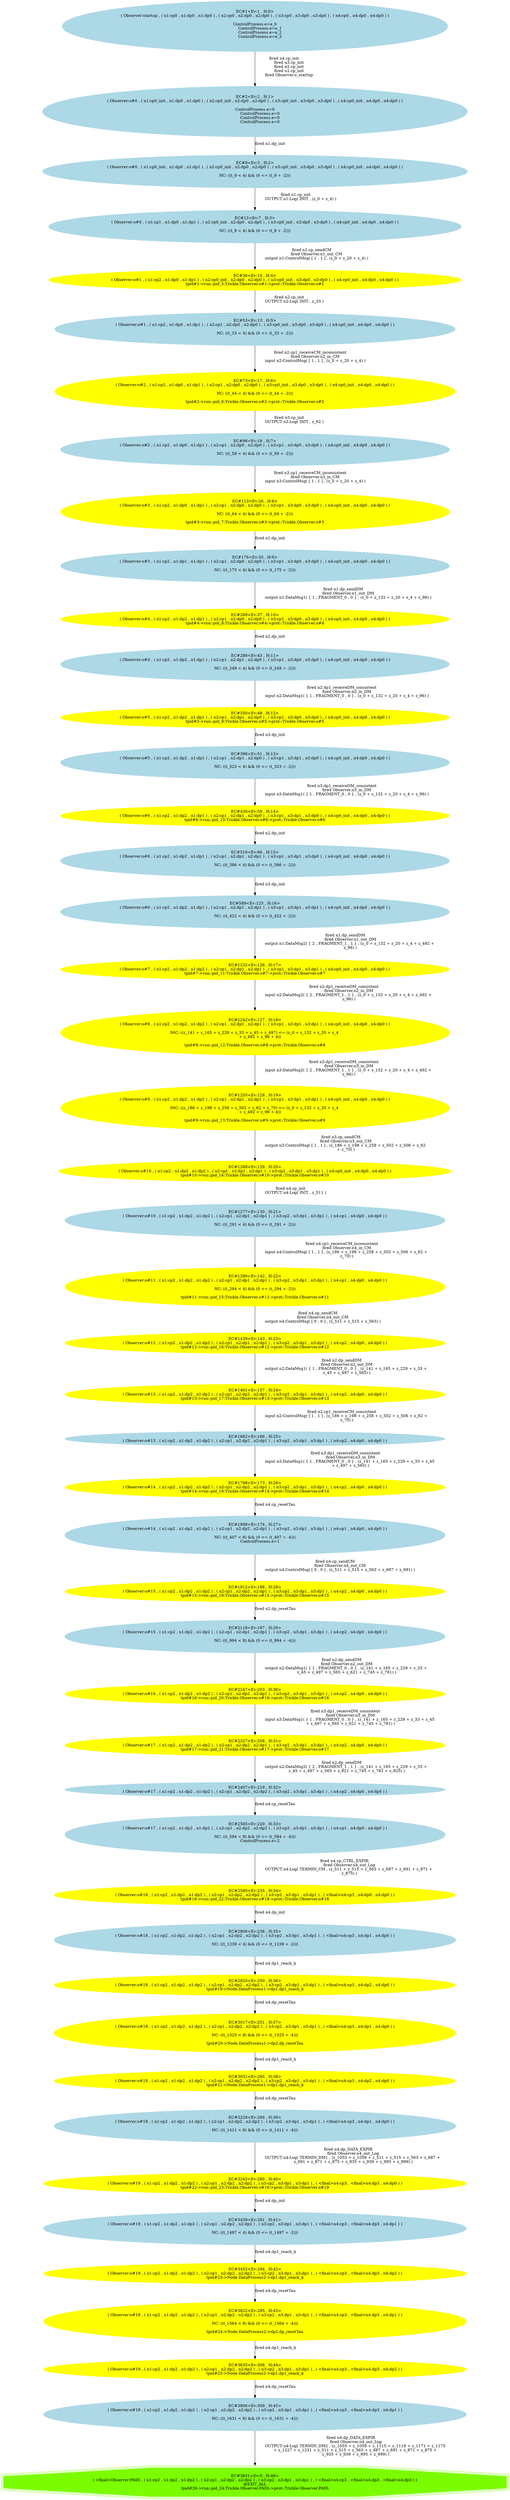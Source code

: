 digraph fscn {
EC1 [
	label="EC#1<Ev:1 , H:0>
( Observer:startup , ( n1:cp0 , n1:dp0 , n1:dp0 ) , ( n2:cp0 , n2:dp0 , n2:dp0 ) , ( n3:cp0 , n3:dp0 , n3:dp0 ) , ( n4:cp0 , n4:dp0 , n4:dp0 ) )

ControlProcess.e=e_0
	ControlProcess.e=e_1
	ControlProcess.e=e_2
	ControlProcess.e=e_3
	"
	color=lightblue
	shape=ellipse
	style=filled
]
EC1 -> EC2 [
	label="fired n4.cp_init
	fired n3.cp_init
	fired n2.cp_init
	fired n1.cp_init
	fired Observer.o_startup
	"
]
EC2 [
	label="EC#2<Ev:2 , H:1>
( Observer:o#0 , ( n1:cp0_init , n1:dp0 , n1:dp0 ) , ( n2:cp0_init , n2:dp0 , n2:dp0 ) , ( n3:cp0_init , n3:dp0 , n3:dp0 ) , ( n4:cp0_init , n4:dp0 , n4:dp0 ) )

ControlProcess.e=0
	ControlProcess.e=0
	ControlProcess.e=0
	ControlProcess.e=0
	"
	color=lightblue
	shape=ellipse
	style=filled
]
EC2 -> EC8 [
	label="fired n1.dp_init
	"
]
EC8 [
	label="EC#8<Ev:3 , H:2>
( Observer:o#0 , ( n1:cp0_init , n1:dp0 , n1:dp1 ) , ( n2:cp0_init , n2:dp0 , n2:dp0 ) , ( n3:cp0_init , n3:dp0 , n3:dp0 ) , ( n4:cp0_init , n4:dp0 , n4:dp0 ) )

NC: ((t_9 < 4) && (0 <= (t_9 + -2)))
	"
	color=lightblue
	shape=ellipse
	style=filled
]
EC8 -> EC12 [
	label="fired n1.cp_init
	OUTPUT n1:Log( INIT , (z_0 + z_4) )
	"
]
EC12 [
	label="EC#12<Ev:7 , H:3>
( Observer:o#0 , ( n1:cp1 , n1:dp0 , n1:dp1 ) , ( n2:cp0_init , n2:dp0 , n2:dp0 ) , ( n3:cp0_init , n3:dp0 , n3:dp0 ) , ( n4:cp0_init , n4:dp0 , n4:dp0 ) )

NC: ((t_8 < 4) && (0 <= (t_8 + -2)))
	"
	color=lightblue
	shape=ellipse
	style=filled
]
EC12 -> EC36 [
	label="fired n1.cp_sendCM
	fired Observer.n1_out_CM
	output n1:ControlMsg( [ 1 , 1 ] , (z_0 + z_20 + z_4) )
	"
]
EC36 [
	label="EC#36<Ev:10 , H:4>
( Observer:o#1 , ( n1:cp2 , n1:dp0 , n1:dp1 ) , ( n2:cp0_init , n2:dp0 , n2:dp0 ) , ( n3:cp0_init , n3:dp0 , n3:dp0 ) , ( n4:cp0_init , n4:dp0 , n4:dp0 ) )
tpid#1->run::pid_5:Trickle.Observer.o#1->prot::Trickle.Observer.o#1"
	color=yellow
	shape=ellipse
	style=filled
]
EC36 -> EC53 [
	label="fired n2.cp_init
	OUTPUT n2:Log( INIT , z_33 )
	"
]
EC53 [
	label="EC#53<Ev:13 , H:5>
( Observer:o#1 , ( n1:cp2 , n1:dp0 , n1:dp1 ) , ( n2:cp1 , n2:dp0 , n2:dp0 ) , ( n3:cp0_init , n3:dp0 , n3:dp0 ) , ( n4:cp0_init , n4:dp0 , n4:dp0 ) )

NC: ((t_33 < 4) && (0 <= (t_33 + -2)))
	"
	color=lightblue
	shape=ellipse
	style=filled
]
EC53 -> EC73 [
	label="fired n2.cp1_receiveCM_inconsistent
	fired Observer.n2_in_CM
	input n2:ControlMsg( [ 1 , 1 ] , (z_0 + z_20 + z_4) )
	"
]
EC73 [
	label="EC#73<Ev:17 , H:6>
( Observer:o#2 , ( n1:cp2 , n1:dp0 , n1:dp1 ) , ( n2:cp1 , n2:dp0 , n2:dp0 ) , ( n3:cp0_init , n3:dp0 , n3:dp0 ) , ( n4:cp0_init , n4:dp0 , n4:dp0 ) )

NC: ((t_44 < 4) && (0 <= (t_44 + -2)))
	
tpid#2->run::pid_6:Trickle.Observer.o#2->prot::Trickle.Observer.o#2"
	color=yellow
	shape=ellipse
	style=filled
]
EC73 -> EC96 [
	label="fired n3.cp_init
	OUTPUT n3:Log( INIT , z_62 )
	"
]
EC96 [
	label="EC#96<Ev:19 , H:7>
( Observer:o#2 , ( n1:cp2 , n1:dp0 , n1:dp1 ) , ( n2:cp1 , n2:dp0 , n2:dp0 ) , ( n3:cp1 , n3:dp0 , n3:dp0 ) , ( n4:cp0_init , n4:dp0 , n4:dp0 ) )

NC: ((t_59 < 4) && (0 <= (t_59 + -2)))
	"
	color=lightblue
	shape=ellipse
	style=filled
]
EC96 -> EC113 [
	label="fired n3.cp1_receiveCM_inconsistent
	fired Observer.n3_in_CM
	input n3:ControlMsg( [ 1 , 1 ] , (z_0 + z_20 + z_4) )
	"
]
EC113 [
	label="EC#113<Ev:26 , H:8>
( Observer:o#3 , ( n1:cp2 , n1:dp0 , n1:dp1 ) , ( n2:cp1 , n2:dp0 , n2:dp0 ) , ( n3:cp1 , n3:dp0 , n3:dp0 ) , ( n4:cp0_init , n4:dp0 , n4:dp0 ) )

NC: ((t_64 < 4) && (0 <= (t_64 + -2)))
	
tpid#3->run::pid_7:Trickle.Observer.o#3->prot::Trickle.Observer.o#3"
	color=yellow
	shape=ellipse
	style=filled
]
EC113 -> EC176 [
	label="fired n1.dp_init
	"
]
EC176 [
	label="EC#176<Ev:35 , H:9>
( Observer:o#3 , ( n1:cp2 , n1:dp1 , n1:dp1 ) , ( n2:cp1 , n2:dp0 , n2:dp0 ) , ( n3:cp1 , n3:dp0 , n3:dp0 ) , ( n4:cp0_init , n4:dp0 , n4:dp0 ) )

NC: ((t_175 < 4) && (0 <= (t_175 + -2)))
	"
	color=lightblue
	shape=ellipse
	style=filled
]
EC176 -> EC269 [
	label="fired n1.dp_sendDM
	fired Observer.n1_out_DM
	output n1:DataMsg1( { 1 , FRAGMENT_0 , 0 } , (z_0 + z_132 + z_20 + z_4 + z_96) )
	"
]
EC269 [
	label="EC#269<Ev:37 , H:10>
( Observer:o#4 , ( n1:cp2 , n1:dp2 , n1:dp1 ) , ( n2:cp1 , n2:dp0 , n2:dp0 ) , ( n3:cp1 , n3:dp0 , n3:dp0 ) , ( n4:cp0_init , n4:dp0 , n4:dp0 ) )
tpid#4->run::pid_8:Trickle.Observer.o#4->prot::Trickle.Observer.o#4"
	color=yellow
	shape=ellipse
	style=filled
]
EC269 -> EC286 [
	label="fired n2.dp_init
	"
]
EC286 [
	label="EC#286<Ev:43 , H:11>
( Observer:o#4 , ( n1:cp2 , n1:dp2 , n1:dp1 ) , ( n2:cp1 , n2:dp1 , n2:dp0 ) , ( n3:cp1 , n3:dp0 , n3:dp0 ) , ( n4:cp0_init , n4:dp0 , n4:dp0 ) )

NC: ((t_249 < 4) && (0 <= (t_249 + -2)))
	"
	color=lightblue
	shape=ellipse
	style=filled
]
EC286 -> EC350 [
	label="fired n2.dp1_receiveDM_consistent
	fired Observer.n2_in_DM
	input n2:DataMsg1( { 1 , FRAGMENT_0 , 0 } , (z_0 + z_132 + z_20 + z_4 + z_96) )
	"
]
EC350 [
	label="EC#350<Ev:48 , H:12>
( Observer:o#5 , ( n1:cp2 , n1:dp2 , n1:dp1 ) , ( n2:cp1 , n2:dp1 , n2:dp0 ) , ( n3:cp1 , n3:dp0 , n3:dp0 ) , ( n4:cp0_init , n4:dp0 , n4:dp0 ) )
tpid#5->run::pid_9:Trickle.Observer.o#5->prot::Trickle.Observer.o#5"
	color=yellow
	shape=ellipse
	style=filled
]
EC350 -> EC398 [
	label="fired n3.dp_init
	"
]
EC398 [
	label="EC#398<Ev:51 , H:13>
( Observer:o#5 , ( n1:cp2 , n1:dp2 , n1:dp1 ) , ( n2:cp1 , n2:dp1 , n2:dp0 ) , ( n3:cp1 , n3:dp1 , n3:dp0 ) , ( n4:cp0_init , n4:dp0 , n4:dp0 ) )

NC: ((t_323 < 4) && (0 <= (t_323 + -2)))
	"
	color=lightblue
	shape=ellipse
	style=filled
]
EC398 -> EC430 [
	label="fired n3.dp1_receiveDM_consistent
	fired Observer.n3_in_DM
	input n3:DataMsg1( { 1 , FRAGMENT_0 , 0 } , (z_0 + z_132 + z_20 + z_4 + z_96) )
	"
]
EC430 [
	label="EC#430<Ev:59 , H:14>
( Observer:o#6 , ( n1:cp2 , n1:dp2 , n1:dp1 ) , ( n2:cp1 , n2:dp1 , n2:dp0 ) , ( n3:cp1 , n3:dp1 , n3:dp0 ) , ( n4:cp0_init , n4:dp0 , n4:dp0 ) )
tpid#6->run::pid_10:Trickle.Observer.o#6->prot::Trickle.Observer.o#6"
	color=yellow
	shape=ellipse
	style=filled
]
EC430 -> EC516 [
	label="fired n2.dp_init
	"
]
EC516 [
	label="EC#516<Ev:66 , H:15>
( Observer:o#6 , ( n1:cp2 , n1:dp2 , n1:dp1 ) , ( n2:cp1 , n2:dp1 , n2:dp1 ) , ( n3:cp1 , n3:dp1 , n3:dp0 ) , ( n4:cp0_init , n4:dp0 , n4:dp0 ) )

NC: ((t_386 < 4) && (0 <= (t_386 + -2)))
	"
	color=lightblue
	shape=ellipse
	style=filled
]
EC516 -> EC589 [
	label="fired n3.dp_init
	"
]
EC589 [
	label="EC#589<Ev:125 , H:16>
( Observer:o#6 , ( n1:cp2 , n1:dp2 , n1:dp1 ) , ( n2:cp1 , n2:dp1 , n2:dp1 ) , ( n3:cp1 , n3:dp1 , n3:dp1 ) , ( n4:cp0_init , n4:dp0 , n4:dp0 ) )

NC: ((t_422 < 4) && (0 <= (t_422 + -2)))
	"
	color=lightblue
	shape=ellipse
	style=filled
]
EC589 -> EC1232 [
	label="fired n1.dp_sendDM
	fired Observer.n1_out_DM
	output n1:DataMsg2( { 2 , FRAGMENT_1 , 1 } , (z_0 + z_132 + z_20 + z_4 + z_492 + 
	z_96) )
	"
]
EC1232 [
	label="EC#1232<Ev:126 , H:17>
( Observer:o#7 , ( n1:cp2 , n1:dp2 , n1:dp2 ) , ( n2:cp1 , n2:dp1 , n2:dp1 ) , ( n3:cp1 , n3:dp1 , n3:dp1 ) , ( n4:cp0_init , n4:dp0 , n4:dp0 ) )
tpid#7->run::pid_11:Trickle.Observer.o#7->prot::Trickle.Observer.o#7"
	color=yellow
	shape=ellipse
	style=filled
]
EC1232 -> EC1242 [
	label="fired n2.dp1_receiveDM_consistent
	fired Observer.n2_in_DM
	input n2:DataMsg2( { 2 , FRAGMENT_1 , 1 } , (z_0 + z_132 + z_20 + z_4 + z_492 + 
	z_96) )
	"
]
EC1242 [
	label="EC#1242<Ev:127 , H:18>
( Observer:o#8 , ( n1:cp2 , n1:dp2 , n1:dp2 ) , ( n2:cp1 , n2:dp1 , n2:dp1 ) , ( n3:cp1 , n3:dp1 , n3:dp1 ) , ( n4:cp0_init , n4:dp0 , n4:dp0 ) )

NtC: ((z_141 + z_165 + z_229 + z_33 + z_45 + z_497) <= (z_0 + z_132 + z_20 + z_4 
	+ z_492 + z_96 + 4))
	
tpid#8->run::pid_12:Trickle.Observer.o#8->prot::Trickle.Observer.o#8"
	color=yellow
	shape=ellipse
	style=filled
]
EC1242 -> EC1255 [
	label="fired n3.dp1_receiveDM_consistent
	fired Observer.n3_in_DM
	input n3:DataMsg2( { 2 , FRAGMENT_1 , 1 } , (z_0 + z_132 + z_20 + z_4 + z_492 + 
	z_96) )
	"
]
EC1255 [
	label="EC#1255<Ev:128 , H:19>
( Observer:o#9 , ( n1:cp2 , n1:dp2 , n1:dp2 ) , ( n2:cp1 , n2:dp1 , n2:dp1 ) , ( n3:cp1 , n3:dp1 , n3:dp1 ) , ( n4:cp0_init , n4:dp0 , n4:dp0 ) )

NtC: ((z_186 + z_198 + z_258 + z_502 + z_62 + z_70) <= (z_0 + z_132 + z_20 + z_4 
	+ z_492 + z_96 + 4))
	
tpid#9->run::pid_13:Trickle.Observer.o#9->prot::Trickle.Observer.o#9"
	color=yellow
	shape=ellipse
	style=filled
]
EC1255 -> EC1268 [
	label="fired n3.cp_sendCM
	fired Observer.n3_out_CM
	output n3:ControlMsg( [ 1 , 1 ] , (z_186 + z_198 + z_258 + z_502 + z_506 + z_62 
	+ z_70) )
	"
]
EC1268 [
	label="EC#1268<Ev:129 , H:20>
( Observer:o#10 , ( n1:cp2 , n1:dp2 , n1:dp2 ) , ( n2:cp1 , n2:dp1 , n2:dp1 ) , ( n3:cp2 , n3:dp1 , n3:dp1 ) , ( n4:cp0_init , n4:dp0 , n4:dp0 ) )
tpid#10->run::pid_14:Trickle.Observer.o#10->prot::Trickle.Observer.o#10"
	color=yellow
	shape=ellipse
	style=filled
]
EC1268 -> EC1277 [
	label="fired n4.cp_init
	OUTPUT n4:Log( INIT , z_511 )
	"
]
EC1277 [
	label="EC#1277<Ev:130 , H:21>
( Observer:o#10 , ( n1:cp2 , n1:dp2 , n1:dp2 ) , ( n2:cp1 , n2:dp1 , n2:dp1 ) , ( n3:cp2 , n3:dp1 , n3:dp1 ) , ( n4:cp1 , n4:dp0 , n4:dp0 ) )

NC: ((t_291 < 4) && (0 <= (t_291 + -2)))
	"
	color=lightblue
	shape=ellipse
	style=filled
]
EC1277 -> EC1290 [
	label="fired n4.cp1_receiveCM_inconsistent
	fired Observer.n4_in_CM
	input n4:ControlMsg( [ 1 , 1 ] , (z_186 + z_198 + z_258 + z_502 + z_506 + z_62 + 
	z_70) )
	"
]
EC1290 [
	label="EC#1290<Ev:142 , H:22>
( Observer:o#11 , ( n1:cp2 , n1:dp2 , n1:dp2 ) , ( n2:cp1 , n2:dp1 , n2:dp1 ) , ( n3:cp2 , n3:dp1 , n3:dp1 ) , ( n4:cp1 , n4:dp0 , n4:dp0 ) )

NC: ((t_294 < 4) && (0 <= (t_294 + -2)))
	
tpid#11->run::pid_15:Trickle.Observer.o#11->prot::Trickle.Observer.o#11"
	color=yellow
	shape=ellipse
	style=filled
]
EC1290 -> EC1439 [
	label="fired n4.cp_sendCM
	fired Observer.n4_out_CM
	output n4:ControlMsg( [ 0 , 0 ] , (z_511 + z_515 + z_563) )
	"
]
EC1439 [
	label="EC#1439<Ev:143 , H:23>
( Observer:o#12 , ( n1:cp2 , n1:dp2 , n1:dp2 ) , ( n2:cp1 , n2:dp1 , n2:dp1 ) , ( n3:cp2 , n3:dp1 , n3:dp1 ) , ( n4:cp2 , n4:dp0 , n4:dp0 ) )
tpid#12->run::pid_16:Trickle.Observer.o#12->prot::Trickle.Observer.o#12"
	color=yellow
	shape=ellipse
	style=filled
]
EC1439 -> EC1461 [
	label="fired n2.dp_sendDM
	fired Observer.n2_out_DM
	output n2:DataMsg1( { 1 , FRAGMENT_0 , 0 } , (z_141 + z_165 + z_229 + z_33 + 
	z_45 + z_497 + z_565) )
	"
]
EC1461 [
	label="EC#1461<Ev:157 , H:24>
( Observer:o#13 , ( n1:cp2 , n1:dp2 , n1:dp2 ) , ( n2:cp1 , n2:dp2 , n2:dp1 ) , ( n3:cp2 , n3:dp1 , n3:dp1 ) , ( n4:cp2 , n4:dp0 , n4:dp0 ) )
tpid#13->run::pid_17:Trickle.Observer.o#13->prot::Trickle.Observer.o#13"
	color=yellow
	shape=ellipse
	style=filled
]
EC1461 -> EC1662 [
	label="fired n2.cp1_receiveCM_consistent
	input n2:ControlMsg( [ 1 , 1 ] , (z_186 + z_198 + z_258 + z_502 + z_506 + z_62 + 
	z_70) )
	"
]
EC1662 [
	label="EC#1662<Ev:166 , H:25>
( Observer:o#13 , ( n1:cp2 , n1:dp2 , n1:dp2 ) , ( n2:cp1 , n2:dp2 , n2:dp1 ) , ( n3:cp2 , n3:dp1 , n3:dp1 ) , ( n4:cp2 , n4:dp0 , n4:dp0 ) )"
	color=lightblue
	shape=ellipse
	style=filled
]
EC1662 -> EC1798 [
	label="fired n3.dp1_receiveDM_consistent
	fired Observer.n3_in_DM
	input n3:DataMsg1( { 1 , FRAGMENT_0 , 0 } , (z_141 + z_165 + z_229 + z_33 + z_45 
	+ z_497 + z_565) )
	"
]
EC1798 [
	label="EC#1798<Ev:173 , H:26>
( Observer:o#14 , ( n1:cp2 , n1:dp2 , n1:dp2 ) , ( n2:cp1 , n2:dp2 , n2:dp1 ) , ( n3:cp2 , n3:dp1 , n3:dp1 ) , ( n4:cp2 , n4:dp0 , n4:dp0 ) )
tpid#14->run::pid_18:Trickle.Observer.o#14->prot::Trickle.Observer.o#14"
	color=yellow
	shape=ellipse
	style=filled
]
EC1798 -> EC1898 [
	label="fired n4.cp_resetTau
	"
]
EC1898 [
	label="EC#1898<Ev:174 , H:27>
( Observer:o#14 , ( n1:cp2 , n1:dp2 , n1:dp2 ) , ( n2:cp1 , n2:dp2 , n2:dp1 ) , ( n3:cp2 , n3:dp1 , n3:dp1 ) , ( n4:cp1 , n4:dp0 , n4:dp0 ) )

NC: ((t_407 < 8) && (0 <= (t_407 + -4)))
	ControlProcess.e=1
	"
	color=lightblue
	shape=ellipse
	style=filled
]
EC1898 -> EC1912 [
	label="fired n4.cp_sendCM
	fired Observer.n4_out_CM
	output n4:ControlMsg( [ 0 , 0 ] , (z_511 + z_515 + z_563 + z_687 + z_691) )
	"
]
EC1912 [
	label="EC#1912<Ev:188 , H:28>
( Observer:o#15 , ( n1:cp2 , n1:dp2 , n1:dp2 ) , ( n2:cp1 , n2:dp2 , n2:dp1 ) , ( n3:cp2 , n3:dp1 , n3:dp1 ) , ( n4:cp2 , n4:dp0 , n4:dp0 ) )
tpid#15->run::pid_19:Trickle.Observer.o#15->prot::Trickle.Observer.o#15"
	color=yellow
	shape=ellipse
	style=filled
]
EC1912 -> EC2118 [
	label="fired n2.dp_resetTau
	"
]
EC2118 [
	label="EC#2118<Ev:197 , H:29>
( Observer:o#15 , ( n1:cp2 , n1:dp2 , n1:dp2 ) , ( n2:cp1 , n2:dp1 , n2:dp1 ) , ( n3:cp2 , n3:dp1 , n3:dp1 ) , ( n4:cp2 , n4:dp0 , n4:dp0 ) )

NC: ((t_994 < 8) && (0 <= (t_994 + -4)))
	"
	color=lightblue
	shape=ellipse
	style=filled
]
EC2118 -> EC2247 [
	label="fired n2.dp_sendDM
	fired Observer.n2_out_DM
	output n2:DataMsg1( { 1 , FRAGMENT_0 , 0 } , (z_141 + z_165 + z_229 + z_33 + 
	z_45 + z_497 + z_565 + z_621 + z_745 + z_781) )
	"
]
EC2247 [
	label="EC#2247<Ev:203 , H:30>
( Observer:o#16 , ( n1:cp2 , n1:dp2 , n1:dp2 ) , ( n2:cp1 , n2:dp2 , n2:dp1 ) , ( n3:cp2 , n3:dp1 , n3:dp1 ) , ( n4:cp2 , n4:dp0 , n4:dp0 ) )
tpid#16->run::pid_20:Trickle.Observer.o#16->prot::Trickle.Observer.o#16"
	color=yellow
	shape=ellipse
	style=filled
]
EC2247 -> EC2327 [
	label="fired n3.dp1_receiveDM_consistent
	fired Observer.n3_in_DM
	input n3:DataMsg1( { 1 , FRAGMENT_0 , 0 } , (z_141 + z_165 + z_229 + z_33 + z_45 
	+ z_497 + z_565 + z_621 + z_745 + z_781) )
	"
]
EC2327 [
	label="EC#2327<Ev:208 , H:31>
( Observer:o#17 , ( n1:cp2 , n1:dp2 , n1:dp2 ) , ( n2:cp1 , n2:dp2 , n2:dp1 ) , ( n3:cp2 , n3:dp1 , n3:dp1 ) , ( n4:cp2 , n4:dp0 , n4:dp0 ) )
tpid#17->run::pid_21:Trickle.Observer.o#17->prot::Trickle.Observer.o#17"
	color=yellow
	shape=ellipse
	style=filled
]
EC2327 -> EC2407 [
	label="fired n2.dp_sendDM
	output n2:DataMsg2( { 2 , FRAGMENT_1 , 1 } , (z_141 + z_165 + z_229 + z_33 + 
	z_45 + z_497 + z_565 + z_621 + z_745 + z_781 + z_825) )
	"
]
EC2407 [
	label="EC#2407<Ev:219 , H:32>
( Observer:o#17 , ( n1:cp2 , n1:dp2 , n1:dp2 ) , ( n2:cp1 , n2:dp2 , n2:dp2 ) , ( n3:cp2 , n3:dp1 , n3:dp1 ) , ( n4:cp2 , n4:dp0 , n4:dp0 ) )"
	color=lightblue
	shape=ellipse
	style=filled
]
EC2407 -> EC2565 [
	label="fired n4.cp_resetTau
	"
]
EC2565 [
	label="EC#2565<Ev:220 , H:33>
( Observer:o#17 , ( n1:cp2 , n1:dp2 , n1:dp2 ) , ( n2:cp1 , n2:dp2 , n2:dp2 ) , ( n3:cp2 , n3:dp1 , n3:dp1 ) , ( n4:cp1 , n4:dp0 , n4:dp0 ) )

NC: ((t_584 < 8) && (0 <= (t_584 + -4)))
	ControlProcess.e=2
	"
	color=lightblue
	shape=ellipse
	style=filled
]
EC2565 -> EC2580 [
	label="fired n4.cp_CTRL_EXPIR
	fired Observer.n4_out_Log
	OUTPUT n4:Log( TERMIN_CM , (z_511 + z_515 + z_563 + z_687 + z_691 + z_871 + 
	z_875) )
	"
]
EC2580 [
	label="EC#2580<Ev:235 , H:34>
( Observer:o#18 , ( n1:cp2 , n1:dp2 , n1:dp2 ) , ( n2:cp1 , n2:dp2 , n2:dp2 ) , ( n3:cp2 , n3:dp1 , n3:dp1 ) , ( <final>n4:cp3 , n4:dp0 , n4:dp0 ) )
tpid#18->run::pid_22:Trickle.Observer.o#18->prot::Trickle.Observer.o#18"
	color=yellow
	shape=ellipse
	style=filled
]
EC2580 -> EC2806 [
	label="fired n4.dp_init
	"
]
EC2806 [
	label="EC#2806<Ev:236 , H:35>
( Observer:o#18 , ( n1:cp2 , n1:dp2 , n1:dp2 ) , ( n2:cp1 , n2:dp2 , n2:dp2 ) , ( n3:cp2 , n3:dp1 , n3:dp1 ) , ( <final>n4:cp3 , n4:dp1 , n4:dp0 ) )

NC: ((t_1239 < 4) && (0 <= (t_1239 + -2)))
	"
	color=lightblue
	shape=ellipse
	style=filled
]
EC2806 -> EC2820 [
	label="fired n4.dp1_reach_k
	"
]
EC2820 [
	label="EC#2820<Ev:250 , H:36>
( Observer:o#18 , ( n1:cp2 , n1:dp2 , n1:dp2 ) , ( n2:cp1 , n2:dp2 , n2:dp2 ) , ( n3:cp2 , n3:dp1 , n3:dp1 ) , ( <final>n4:cp3 , n4:dp2 , n4:dp0 ) )
tpid#19->Node.DataProcess1->dp1.dp1_reach_k"
	color=yellow
	shape=ellipse
	style=filled
]
EC2820 -> EC3017 [
	label="fired n4.dp_resetTau
	"
]
EC3017 [
	label="EC#3017<Ev:251 , H:37>
( Observer:o#18 , ( n1:cp2 , n1:dp2 , n1:dp2 ) , ( n2:cp1 , n2:dp2 , n2:dp2 ) , ( n3:cp2 , n3:dp1 , n3:dp1 ) , ( <final>n4:cp3 , n4:dp1 , n4:dp0 ) )

NC: ((t_1325 < 8) && (0 <= (t_1325 + -4)))
	
tpid#20->Node.DataProcess1->dp2.dp_resetTau"
	color=yellow
	shape=ellipse
	style=filled
]
EC3017 -> EC3031 [
	label="fired n4.dp1_reach_k
	"
]
EC3031 [
	label="EC#3031<Ev:265 , H:38>
( Observer:o#18 , ( n1:cp2 , n1:dp2 , n1:dp2 ) , ( n2:cp1 , n2:dp2 , n2:dp2 ) , ( n3:cp2 , n3:dp1 , n3:dp1 ) , ( <final>n4:cp3 , n4:dp2 , n4:dp0 ) )
tpid#21->Node.DataProcess1->dp1.dp1_reach_k"
	color=yellow
	shape=ellipse
	style=filled
]
EC3031 -> EC3228 [
	label="fired n4.dp_resetTau
	"
]
EC3228 [
	label="EC#3228<Ev:266 , H:39>
( Observer:o#18 , ( n1:cp2 , n1:dp2 , n1:dp2 ) , ( n2:cp1 , n2:dp2 , n2:dp2 ) , ( n3:cp2 , n3:dp1 , n3:dp1 ) , ( <final>n4:cp3 , n4:dp1 , n4:dp0 ) )

NC: ((t_1411 < 8) && (0 <= (t_1411 + -4)))
	"
	color=lightblue
	shape=ellipse
	style=filled
]
EC3228 -> EC3242 [
	label="fired n4.dp_DATA_EXPIR
	fired Observer.n4_out_Log
	OUTPUT n4:Log( TERMIN_DM1 , (z_1055 + z_1059 + z_511 + z_515 + z_563 + z_687 + 
	z_691 + z_871 + z_875 + z_935 + z_939 + z_995 + z_999) )
	"
]
EC3242 [
	label="EC#3242<Ev:280 , H:40>
( Observer:o#19 , ( n1:cp2 , n1:dp2 , n1:dp2 ) , ( n2:cp1 , n2:dp2 , n2:dp2 ) , ( n3:cp2 , n3:dp1 , n3:dp1 ) , ( <final>n4:cp3 , <final>n4:dp3 , n4:dp0 ) )
tpid#22->run::pid_23:Trickle.Observer.o#19->prot::Trickle.Observer.o#19"
	color=yellow
	shape=ellipse
	style=filled
]
EC3242 -> EC3439 [
	label="fired n4.dp_init
	"
]
EC3439 [
	label="EC#3439<Ev:281 , H:41>
( Observer:o#19 , ( n1:cp2 , n1:dp2 , n1:dp2 ) , ( n2:cp1 , n2:dp2 , n2:dp2 ) , ( n3:cp2 , n3:dp1 , n3:dp1 ) , ( <final>n4:cp3 , <final>n4:dp3 , n4:dp1 ) )

NC: ((t_1497 < 4) && (0 <= (t_1497 + -2)))
	"
	color=lightblue
	shape=ellipse
	style=filled
]
EC3439 -> EC3452 [
	label="fired n4.dp1_reach_k
	"
]
EC3452 [
	label="EC#3452<Ev:294 , H:42>
( Observer:o#19 , ( n1:cp2 , n1:dp2 , n1:dp2 ) , ( n2:cp1 , n2:dp2 , n2:dp2 ) , ( n3:cp2 , n3:dp1 , n3:dp1 ) , ( <final>n4:cp3 , <final>n4:dp3 , n4:dp2 ) )
tpid#23->Node.DataProcess2->dp1.dp1_reach_k"
	color=yellow
	shape=ellipse
	style=filled
]
EC3452 -> EC3622 [
	label="fired n4.dp_resetTau
	"
]
EC3622 [
	label="EC#3622<Ev:295 , H:43>
( Observer:o#19 , ( n1:cp2 , n1:dp2 , n1:dp2 ) , ( n2:cp1 , n2:dp2 , n2:dp2 ) , ( n3:cp2 , n3:dp1 , n3:dp1 ) , ( <final>n4:cp3 , <final>n4:dp3 , n4:dp1 ) )

NC: ((t_1564 < 8) && (0 <= (t_1564 + -4)))
	
tpid#24->Node.DataProcess2->dp2.dp_resetTau"
	color=yellow
	shape=ellipse
	style=filled
]
EC3622 -> EC3635 [
	label="fired n4.dp1_reach_k
	"
]
EC3635 [
	label="EC#3635<Ev:308 , H:44>
( Observer:o#19 , ( n1:cp2 , n1:dp2 , n1:dp2 ) , ( n2:cp1 , n2:dp2 , n2:dp2 ) , ( n3:cp2 , n3:dp1 , n3:dp1 ) , ( <final>n4:cp3 , <final>n4:dp3 , n4:dp2 ) )
tpid#25->Node.DataProcess2->dp1.dp1_reach_k"
	color=yellow
	shape=ellipse
	style=filled
]
EC3635 -> EC3806 [
	label="fired n4.dp_resetTau
	"
]
EC3806 [
	label="EC#3806<Ev:309 , H:45>
( Observer:o#19 , ( n1:cp2 , n1:dp2 , n1:dp2 ) , ( n2:cp1 , n2:dp2 , n2:dp2 ) , ( n3:cp2 , n3:dp1 , n3:dp1 ) , ( <final>n4:cp3 , <final>n4:dp3 , n4:dp1 ) )

NC: ((t_1631 < 8) && (0 <= (t_1631 + -4)))
	"
	color=lightblue
	shape=ellipse
	style=filled
]
EC3806 -> EC3831 [
	label="fired n4.dp_DATA_EXPIR
	fired Observer.n4_out_Log
	OUTPUT n4:Log( TERMIN_DM2 , (z_1055 + z_1059 + z_1115 + z_1119 + z_1171 + z_1175 
	+ z_1227 + z_1231 + z_511 + z_515 + z_563 + z_687 + z_691 + z_871 + z_875 + 
	z_935 + z_939 + z_995 + z_999) )
	"
]
EC3831 [
	label="EC#3831<Ev:0 , H:46>
( <final>Observer:PASS , ( n1:cp2 , n1:dp2 , n1:dp2 ) , ( n2:cp1 , n2:dp2 , n2:dp2 ) , ( n3:cp2 , n3:dp1 , n3:dp1 ) , ( <final>n4:cp3 , <final>n4:dp3 , <final>n4:dp3 ) )
@EXIT_ALL\ntpid#26->run::pid_24:Trickle.Observer.PASS->prot::Trickle.Observer.PASS"
	color=lawngreen
	shape=tripleoctagon
	style=filled
]
}